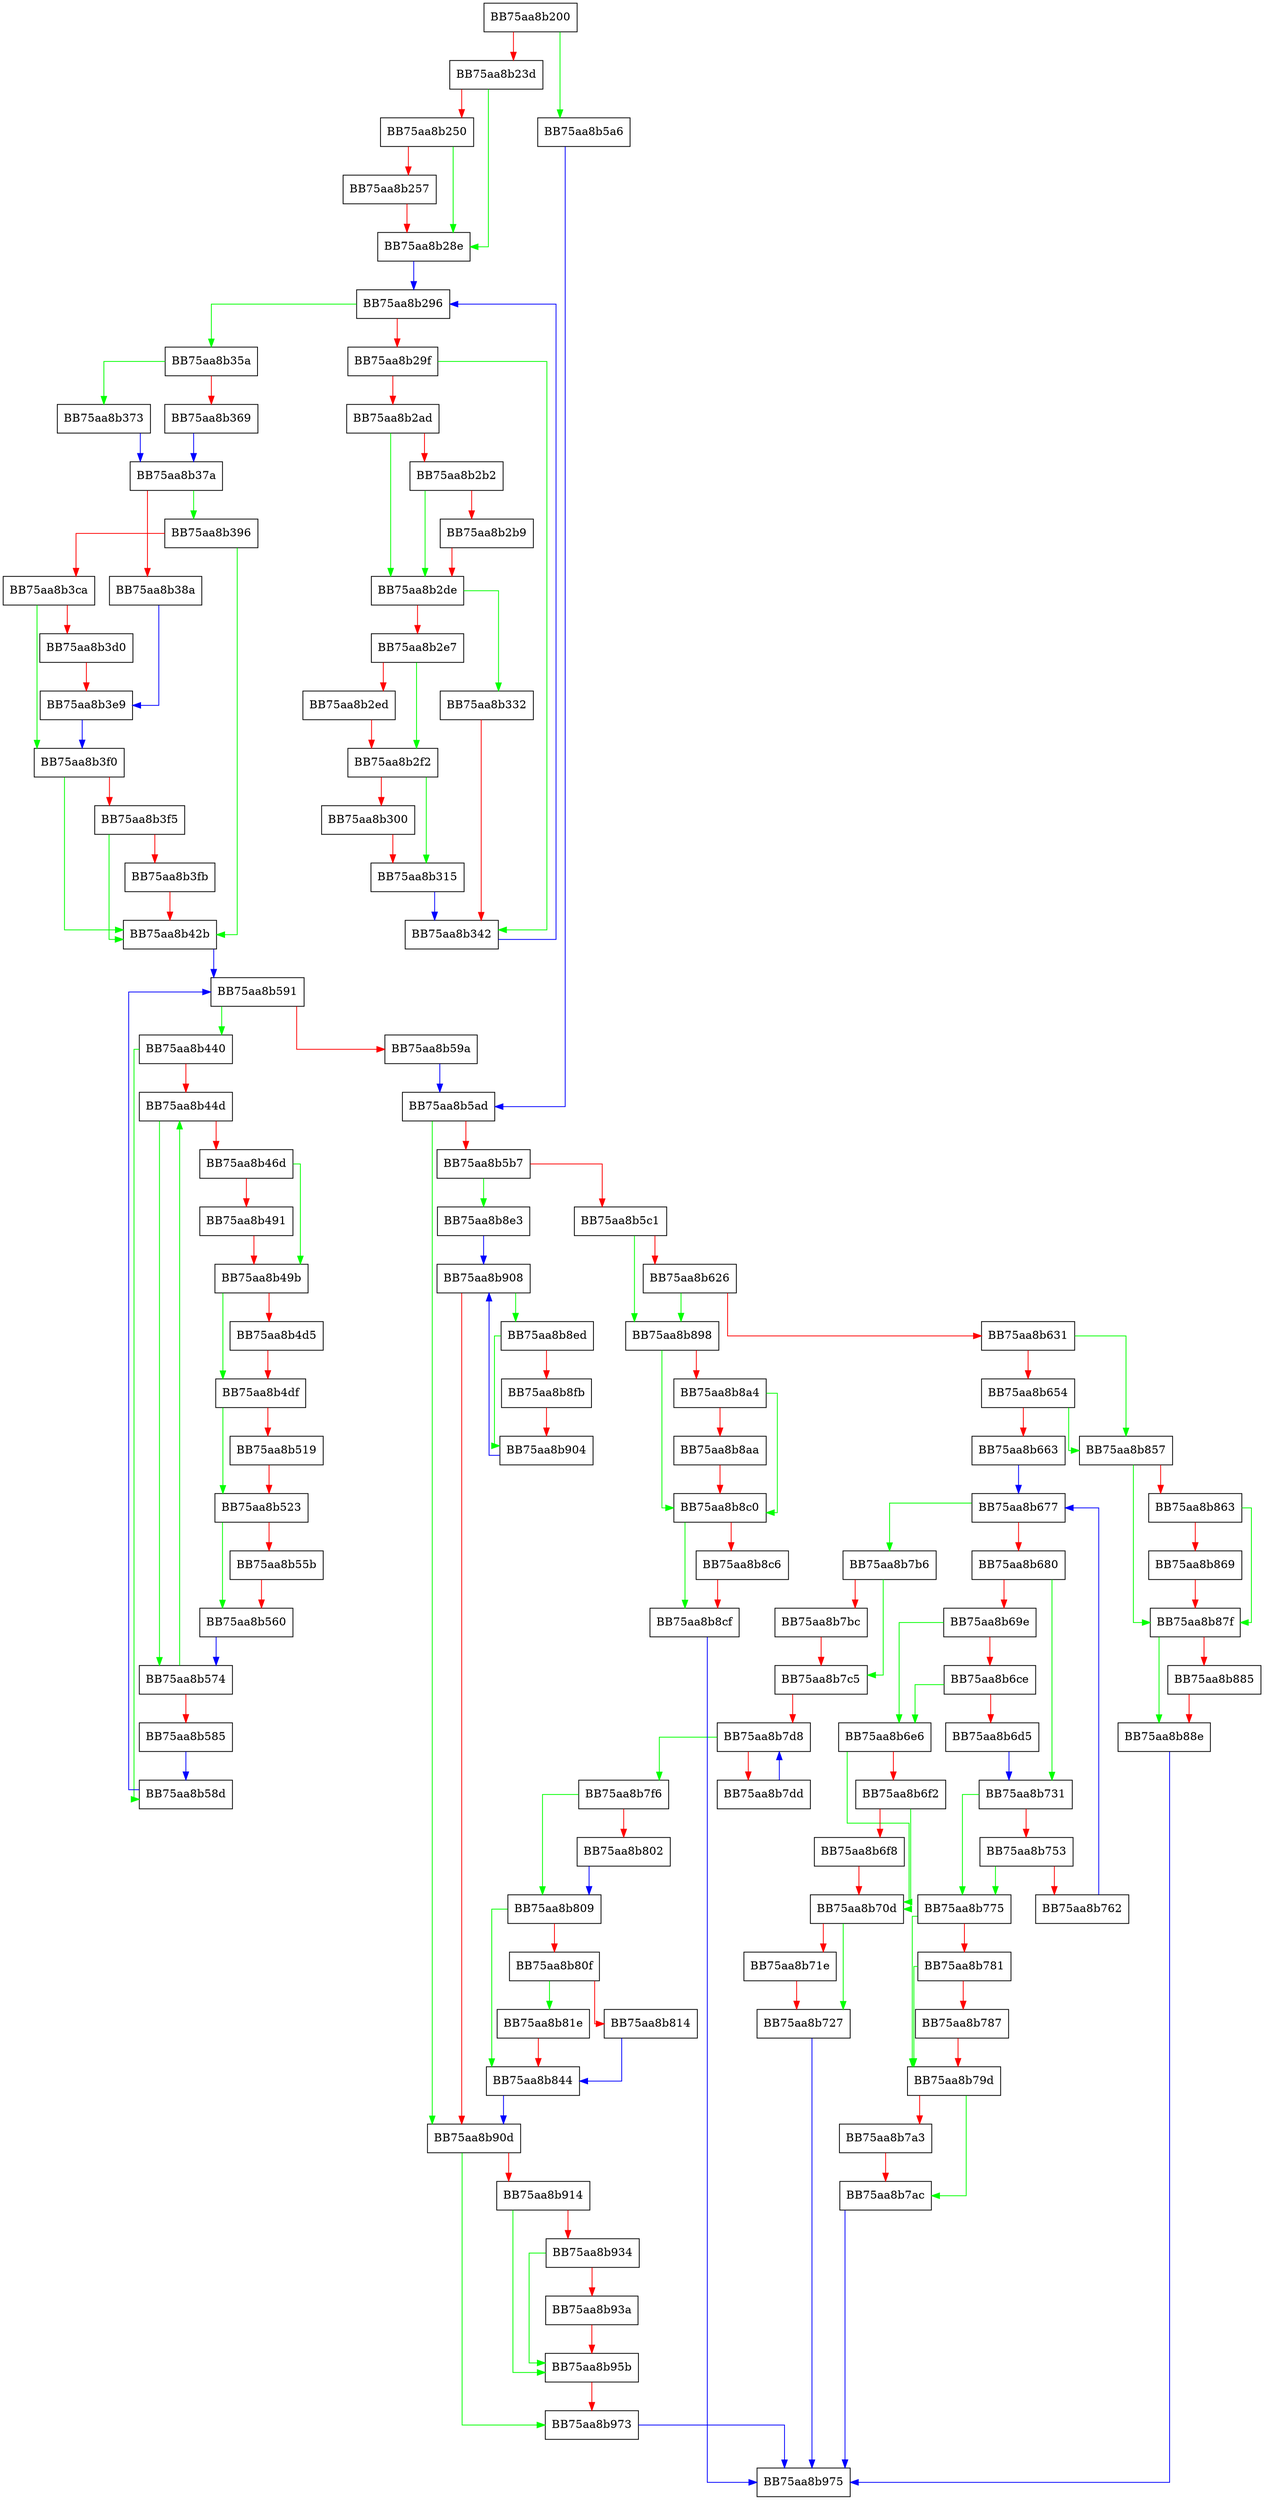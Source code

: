 digraph PostProcessRecordsWorker {
  node [shape="box"];
  graph [splines=ortho];
  BB75aa8b200 -> BB75aa8b5a6 [color="green"];
  BB75aa8b200 -> BB75aa8b23d [color="red"];
  BB75aa8b23d -> BB75aa8b28e [color="green"];
  BB75aa8b23d -> BB75aa8b250 [color="red"];
  BB75aa8b250 -> BB75aa8b28e [color="green"];
  BB75aa8b250 -> BB75aa8b257 [color="red"];
  BB75aa8b257 -> BB75aa8b28e [color="red"];
  BB75aa8b28e -> BB75aa8b296 [color="blue"];
  BB75aa8b296 -> BB75aa8b35a [color="green"];
  BB75aa8b296 -> BB75aa8b29f [color="red"];
  BB75aa8b29f -> BB75aa8b342 [color="green"];
  BB75aa8b29f -> BB75aa8b2ad [color="red"];
  BB75aa8b2ad -> BB75aa8b2de [color="green"];
  BB75aa8b2ad -> BB75aa8b2b2 [color="red"];
  BB75aa8b2b2 -> BB75aa8b2de [color="green"];
  BB75aa8b2b2 -> BB75aa8b2b9 [color="red"];
  BB75aa8b2b9 -> BB75aa8b2de [color="red"];
  BB75aa8b2de -> BB75aa8b332 [color="green"];
  BB75aa8b2de -> BB75aa8b2e7 [color="red"];
  BB75aa8b2e7 -> BB75aa8b2f2 [color="green"];
  BB75aa8b2e7 -> BB75aa8b2ed [color="red"];
  BB75aa8b2ed -> BB75aa8b2f2 [color="red"];
  BB75aa8b2f2 -> BB75aa8b315 [color="green"];
  BB75aa8b2f2 -> BB75aa8b300 [color="red"];
  BB75aa8b300 -> BB75aa8b315 [color="red"];
  BB75aa8b315 -> BB75aa8b342 [color="blue"];
  BB75aa8b332 -> BB75aa8b342 [color="red"];
  BB75aa8b342 -> BB75aa8b296 [color="blue"];
  BB75aa8b35a -> BB75aa8b373 [color="green"];
  BB75aa8b35a -> BB75aa8b369 [color="red"];
  BB75aa8b369 -> BB75aa8b37a [color="blue"];
  BB75aa8b373 -> BB75aa8b37a [color="blue"];
  BB75aa8b37a -> BB75aa8b396 [color="green"];
  BB75aa8b37a -> BB75aa8b38a [color="red"];
  BB75aa8b38a -> BB75aa8b3e9 [color="blue"];
  BB75aa8b396 -> BB75aa8b42b [color="green"];
  BB75aa8b396 -> BB75aa8b3ca [color="red"];
  BB75aa8b3ca -> BB75aa8b3f0 [color="green"];
  BB75aa8b3ca -> BB75aa8b3d0 [color="red"];
  BB75aa8b3d0 -> BB75aa8b3e9 [color="red"];
  BB75aa8b3e9 -> BB75aa8b3f0 [color="blue"];
  BB75aa8b3f0 -> BB75aa8b42b [color="green"];
  BB75aa8b3f0 -> BB75aa8b3f5 [color="red"];
  BB75aa8b3f5 -> BB75aa8b42b [color="green"];
  BB75aa8b3f5 -> BB75aa8b3fb [color="red"];
  BB75aa8b3fb -> BB75aa8b42b [color="red"];
  BB75aa8b42b -> BB75aa8b591 [color="blue"];
  BB75aa8b440 -> BB75aa8b58d [color="green"];
  BB75aa8b440 -> BB75aa8b44d [color="red"];
  BB75aa8b44d -> BB75aa8b574 [color="green"];
  BB75aa8b44d -> BB75aa8b46d [color="red"];
  BB75aa8b46d -> BB75aa8b49b [color="green"];
  BB75aa8b46d -> BB75aa8b491 [color="red"];
  BB75aa8b491 -> BB75aa8b49b [color="red"];
  BB75aa8b49b -> BB75aa8b4df [color="green"];
  BB75aa8b49b -> BB75aa8b4d5 [color="red"];
  BB75aa8b4d5 -> BB75aa8b4df [color="red"];
  BB75aa8b4df -> BB75aa8b523 [color="green"];
  BB75aa8b4df -> BB75aa8b519 [color="red"];
  BB75aa8b519 -> BB75aa8b523 [color="red"];
  BB75aa8b523 -> BB75aa8b560 [color="green"];
  BB75aa8b523 -> BB75aa8b55b [color="red"];
  BB75aa8b55b -> BB75aa8b560 [color="red"];
  BB75aa8b560 -> BB75aa8b574 [color="blue"];
  BB75aa8b574 -> BB75aa8b44d [color="green"];
  BB75aa8b574 -> BB75aa8b585 [color="red"];
  BB75aa8b585 -> BB75aa8b58d [color="blue"];
  BB75aa8b58d -> BB75aa8b591 [color="blue"];
  BB75aa8b591 -> BB75aa8b440 [color="green"];
  BB75aa8b591 -> BB75aa8b59a [color="red"];
  BB75aa8b59a -> BB75aa8b5ad [color="blue"];
  BB75aa8b5a6 -> BB75aa8b5ad [color="blue"];
  BB75aa8b5ad -> BB75aa8b90d [color="green"];
  BB75aa8b5ad -> BB75aa8b5b7 [color="red"];
  BB75aa8b5b7 -> BB75aa8b8e3 [color="green"];
  BB75aa8b5b7 -> BB75aa8b5c1 [color="red"];
  BB75aa8b5c1 -> BB75aa8b898 [color="green"];
  BB75aa8b5c1 -> BB75aa8b626 [color="red"];
  BB75aa8b626 -> BB75aa8b898 [color="green"];
  BB75aa8b626 -> BB75aa8b631 [color="red"];
  BB75aa8b631 -> BB75aa8b857 [color="green"];
  BB75aa8b631 -> BB75aa8b654 [color="red"];
  BB75aa8b654 -> BB75aa8b857 [color="green"];
  BB75aa8b654 -> BB75aa8b663 [color="red"];
  BB75aa8b663 -> BB75aa8b677 [color="blue"];
  BB75aa8b677 -> BB75aa8b7b6 [color="green"];
  BB75aa8b677 -> BB75aa8b680 [color="red"];
  BB75aa8b680 -> BB75aa8b731 [color="green"];
  BB75aa8b680 -> BB75aa8b69e [color="red"];
  BB75aa8b69e -> BB75aa8b6e6 [color="green"];
  BB75aa8b69e -> BB75aa8b6ce [color="red"];
  BB75aa8b6ce -> BB75aa8b6e6 [color="green"];
  BB75aa8b6ce -> BB75aa8b6d5 [color="red"];
  BB75aa8b6d5 -> BB75aa8b731 [color="blue"];
  BB75aa8b6e6 -> BB75aa8b70d [color="green"];
  BB75aa8b6e6 -> BB75aa8b6f2 [color="red"];
  BB75aa8b6f2 -> BB75aa8b70d [color="green"];
  BB75aa8b6f2 -> BB75aa8b6f8 [color="red"];
  BB75aa8b6f8 -> BB75aa8b70d [color="red"];
  BB75aa8b70d -> BB75aa8b727 [color="green"];
  BB75aa8b70d -> BB75aa8b71e [color="red"];
  BB75aa8b71e -> BB75aa8b727 [color="red"];
  BB75aa8b727 -> BB75aa8b975 [color="blue"];
  BB75aa8b731 -> BB75aa8b775 [color="green"];
  BB75aa8b731 -> BB75aa8b753 [color="red"];
  BB75aa8b753 -> BB75aa8b775 [color="green"];
  BB75aa8b753 -> BB75aa8b762 [color="red"];
  BB75aa8b762 -> BB75aa8b677 [color="blue"];
  BB75aa8b775 -> BB75aa8b79d [color="green"];
  BB75aa8b775 -> BB75aa8b781 [color="red"];
  BB75aa8b781 -> BB75aa8b79d [color="green"];
  BB75aa8b781 -> BB75aa8b787 [color="red"];
  BB75aa8b787 -> BB75aa8b79d [color="red"];
  BB75aa8b79d -> BB75aa8b7ac [color="green"];
  BB75aa8b79d -> BB75aa8b7a3 [color="red"];
  BB75aa8b7a3 -> BB75aa8b7ac [color="red"];
  BB75aa8b7ac -> BB75aa8b975 [color="blue"];
  BB75aa8b7b6 -> BB75aa8b7c5 [color="green"];
  BB75aa8b7b6 -> BB75aa8b7bc [color="red"];
  BB75aa8b7bc -> BB75aa8b7c5 [color="red"];
  BB75aa8b7c5 -> BB75aa8b7d8 [color="red"];
  BB75aa8b7d8 -> BB75aa8b7f6 [color="green"];
  BB75aa8b7d8 -> BB75aa8b7dd [color="red"];
  BB75aa8b7dd -> BB75aa8b7d8 [color="blue"];
  BB75aa8b7f6 -> BB75aa8b809 [color="green"];
  BB75aa8b7f6 -> BB75aa8b802 [color="red"];
  BB75aa8b802 -> BB75aa8b809 [color="blue"];
  BB75aa8b809 -> BB75aa8b844 [color="green"];
  BB75aa8b809 -> BB75aa8b80f [color="red"];
  BB75aa8b80f -> BB75aa8b81e [color="green"];
  BB75aa8b80f -> BB75aa8b814 [color="red"];
  BB75aa8b814 -> BB75aa8b844 [color="blue"];
  BB75aa8b81e -> BB75aa8b844 [color="red"];
  BB75aa8b844 -> BB75aa8b90d [color="blue"];
  BB75aa8b857 -> BB75aa8b87f [color="green"];
  BB75aa8b857 -> BB75aa8b863 [color="red"];
  BB75aa8b863 -> BB75aa8b87f [color="green"];
  BB75aa8b863 -> BB75aa8b869 [color="red"];
  BB75aa8b869 -> BB75aa8b87f [color="red"];
  BB75aa8b87f -> BB75aa8b88e [color="green"];
  BB75aa8b87f -> BB75aa8b885 [color="red"];
  BB75aa8b885 -> BB75aa8b88e [color="red"];
  BB75aa8b88e -> BB75aa8b975 [color="blue"];
  BB75aa8b898 -> BB75aa8b8c0 [color="green"];
  BB75aa8b898 -> BB75aa8b8a4 [color="red"];
  BB75aa8b8a4 -> BB75aa8b8c0 [color="green"];
  BB75aa8b8a4 -> BB75aa8b8aa [color="red"];
  BB75aa8b8aa -> BB75aa8b8c0 [color="red"];
  BB75aa8b8c0 -> BB75aa8b8cf [color="green"];
  BB75aa8b8c0 -> BB75aa8b8c6 [color="red"];
  BB75aa8b8c6 -> BB75aa8b8cf [color="red"];
  BB75aa8b8cf -> BB75aa8b975 [color="blue"];
  BB75aa8b8e3 -> BB75aa8b908 [color="blue"];
  BB75aa8b8ed -> BB75aa8b904 [color="green"];
  BB75aa8b8ed -> BB75aa8b8fb [color="red"];
  BB75aa8b8fb -> BB75aa8b904 [color="red"];
  BB75aa8b904 -> BB75aa8b908 [color="blue"];
  BB75aa8b908 -> BB75aa8b8ed [color="green"];
  BB75aa8b908 -> BB75aa8b90d [color="red"];
  BB75aa8b90d -> BB75aa8b973 [color="green"];
  BB75aa8b90d -> BB75aa8b914 [color="red"];
  BB75aa8b914 -> BB75aa8b95b [color="green"];
  BB75aa8b914 -> BB75aa8b934 [color="red"];
  BB75aa8b934 -> BB75aa8b95b [color="green"];
  BB75aa8b934 -> BB75aa8b93a [color="red"];
  BB75aa8b93a -> BB75aa8b95b [color="red"];
  BB75aa8b95b -> BB75aa8b973 [color="red"];
  BB75aa8b973 -> BB75aa8b975 [color="blue"];
}